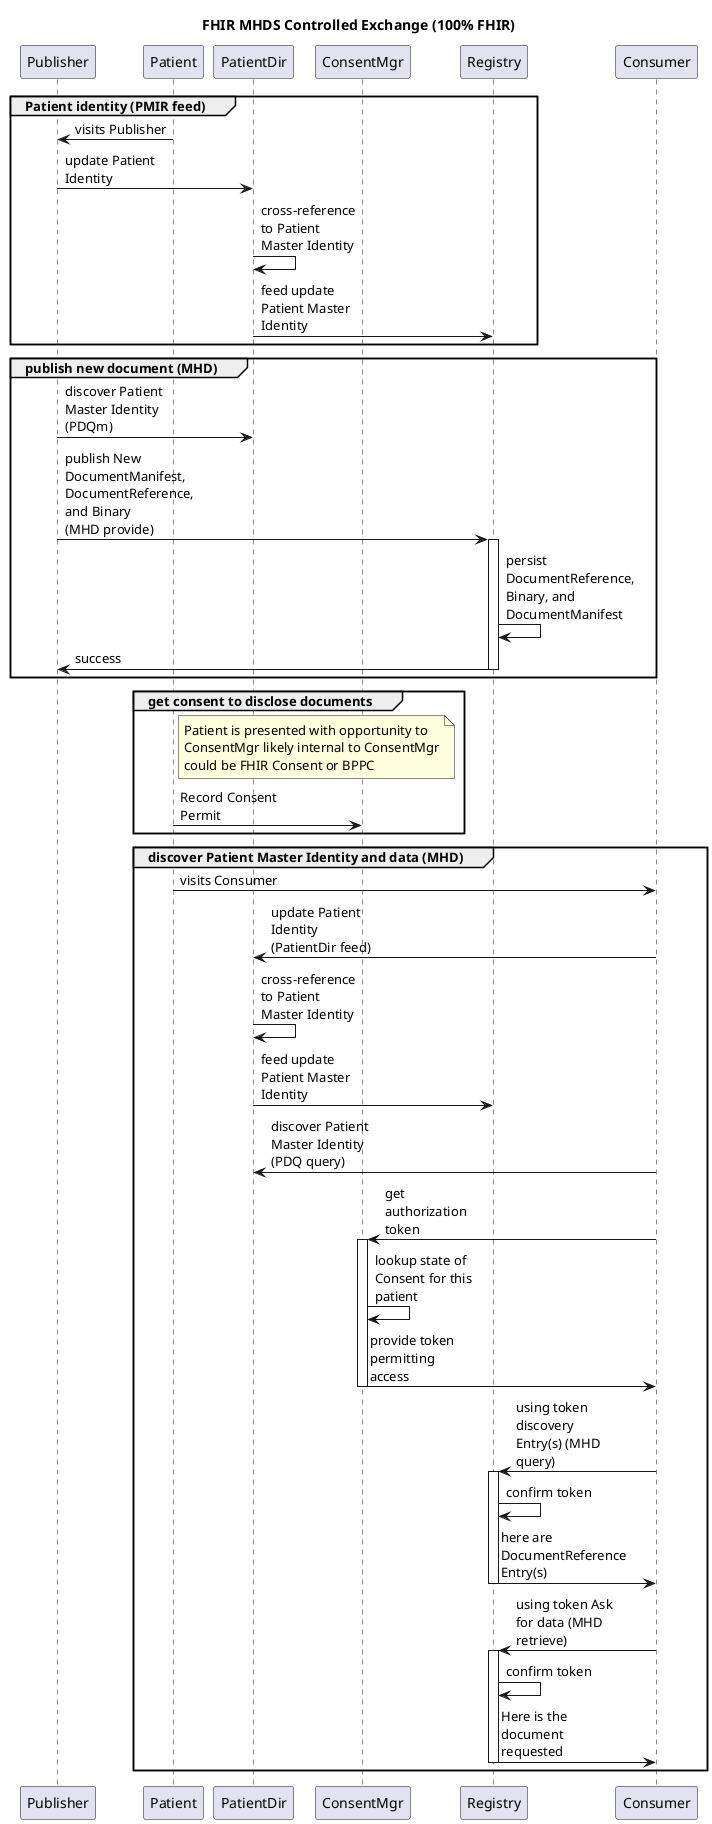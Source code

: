 @startuml
skinparam maxMessageSize 100
title FHIR MHDS Controlled Exchange (100% FHIR)

participant Publisher
participant Patient
participant PatientDir
participant ConsentMgr
participant Registry
participant Consumer


group Patient identity (PMIR feed)
Patient->Publisher: visits Publisher
Publisher->PatientDir: update Patient Identity
PatientDir->PatientDir: cross-reference to Patient Master Identity
PatientDir->Registry: feed update Patient Master Identity
end

group publish new document (MHD)
Publisher->PatientDir: discover Patient Master Identity (PDQm)
Publisher->Registry: publish New DocumentManifest, DocumentReference, and Binary (MHD provide)
activate Registry
Registry->Registry: persist DocumentReference, Binary, and DocumentManifest
Registry->Publisher: success
deactivate Registry
end

group get consent to disclose documents
note right of Patient
Patient is presented with opportunity to 
ConsentMgr likely internal to ConsentMgr
could be FHIR Consent or BPPC
end note
Patient->ConsentMgr: Record Consent Permit
end

group discover Patient Master Identity and data (MHD)
Patient->Consumer: visits Consumer
Consumer->PatientDir: update Patient Identity (PatientDir feed)
PatientDir->PatientDir: cross-reference to Patient Master Identity
PatientDir->Registry: feed update Patient Master Identity
Consumer->PatientDir: discover Patient Master Identity (PDQ query)
Consumer->ConsentMgr: get authorization token
activate ConsentMgr
ConsentMgr->ConsentMgr: lookup state of Consent for this patient
ConsentMgr->Consumer: provide token permitting access
deactivate ConsentMgr
Consumer->Registry: using token discovery Entry(s) (MHD query)
activate Registry
Registry->Registry: confirm token
Registry->Consumer: here are DocumentReference Entry(s)
deactivate Registry
Consumer->Registry: using token Ask for data (MHD retrieve)
activate Registry
Registry->Registry: confirm token
Registry->Consumer: Here is the document requested
deactivate Registry
end
@enduml